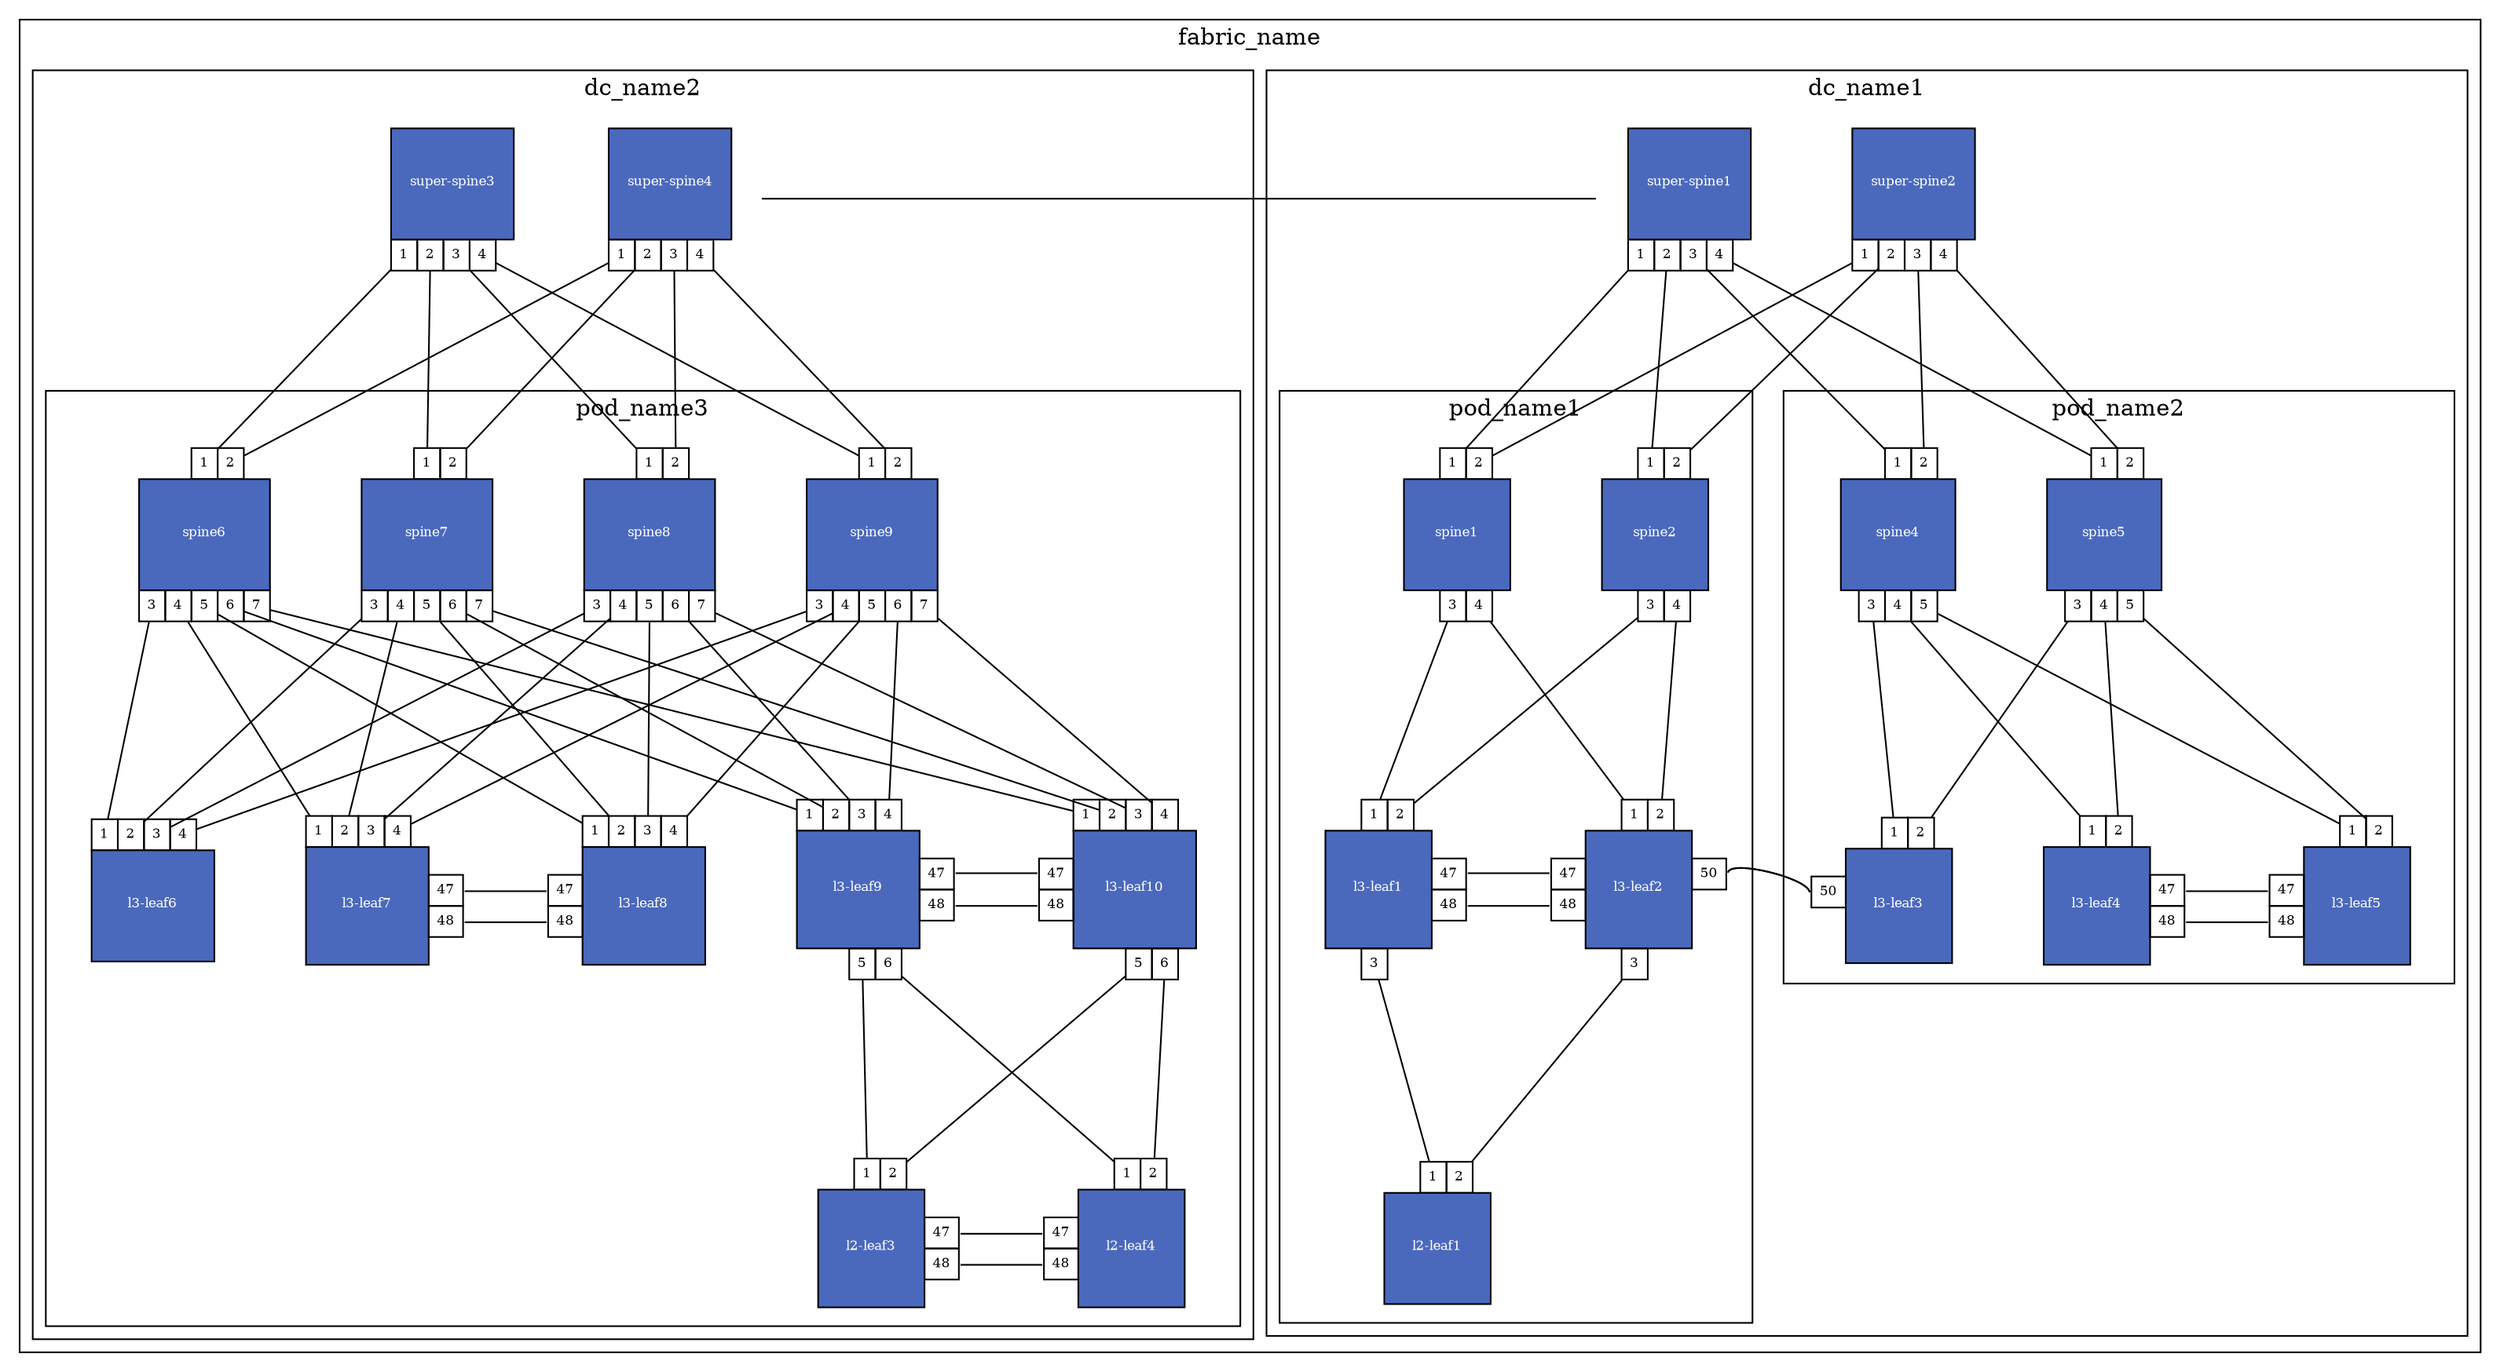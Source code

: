 graph parent {
	graph [splines=line]
	node [fontsize=" 8pt" shape=plaintext]
	edge [center=true concentrate=true fontname=arial fontsize=6 labelfloat=false minlen=2]
	rank=same
	ranksep=0.7
	subgraph cluster_child_fabric_name {
		label=fabric_name
		labelloc=t
		ranksep=0.7
		subgraph cluster_child_dc_name1 {
			label=dc_name1
			labelloc=t
			{
				rank=same
				"super-spine1" [label=<<TABLE BORDER="0" CELLBORDER="1" CELLSPACING="0" CELLPADDING="4"><TR><TD  BORDER="0" > </TD><TD BGCOLOR="#4a69bd" COLSPAN="5" ROWSPAN="4"> <FONT COLOR="#ffffff">super-spine1</FONT> </TD><TD  BORDER="0" > </TD></TR><TR> <TD  BORDER="0" > </TD><TD BORDER="0" > </TD> </TR><TR> <TD  BORDER="0" > </TD><TD BORDER="0" > </TD> </TR><TR> <TD  BORDER="0" > </TD><TD BORDER="0" > </TD> </TR><TR><TD BORDER="0" > </TD><TD PORT="1">1</TD><TD PORT="2">2</TD><TD PORT="3">3</TD><TD PORT="4">4</TD><TD BORDER="0" > </TD><TD BORDER="0" > </TD></TR></TABLE>>]
				"super-spine2" [label=<<TABLE BORDER="0" CELLBORDER="1" CELLSPACING="0" CELLPADDING="4"><TR><TD  BORDER="0" > </TD><TD BGCOLOR="#4a69bd" COLSPAN="5" ROWSPAN="4"> <FONT COLOR="#ffffff">super-spine2</FONT> </TD><TD  BORDER="0" > </TD></TR><TR> <TD  BORDER="0" > </TD><TD BORDER="0" > </TD> </TR><TR> <TD  BORDER="0" > </TD><TD BORDER="0" > </TD> </TR><TR> <TD  BORDER="0" > </TD><TD BORDER="0" > </TD> </TR><TR><TD BORDER="0" > </TD><TD PORT="1">1</TD><TD PORT="2">2</TD><TD PORT="3">3</TD><TD PORT="4">4</TD><TD BORDER="0" > </TD><TD BORDER="0" > </TD></TR></TABLE>>]
			}
			ranksep=0.7
			subgraph cluster_child_pod_name1 {
				label=pod_name1
				labelloc=t
				{
					rank=same
					spine1 [label=<<TABLE BORDER="0" CELLBORDER="1" CELLSPACING="0" CELLPADDING="4"><TR><TD BORDER="0" > </TD><TD BORDER="0" > </TD><TD BORDER="0" > </TD><TD PORT="1">1</TD><TD PORT="2">2</TD><TD BORDER="0" > </TD><TD BORDER="0" > </TD></TR><TR><TD  BORDER="0" > </TD><TD BGCOLOR="#4a69bd" COLSPAN="5" ROWSPAN="4"> <FONT COLOR="#ffffff">spine1</FONT> </TD><TD  BORDER="0" > </TD></TR><TR> <TD  BORDER="0" > </TD><TD BORDER="0" > </TD> </TR><TR> <TD  BORDER="0" > </TD><TD BORDER="0" > </TD> </TR><TR> <TD  BORDER="0" > </TD><TD BORDER="0" > </TD> </TR><TR><TD BORDER="0" > </TD><TD BORDER="0" > </TD><TD BORDER="0" > </TD><TD PORT="3">3</TD><TD PORT="4">4</TD><TD BORDER="0" > </TD><TD BORDER="0" > </TD></TR></TABLE>>]
					spine2 [label=<<TABLE BORDER="0" CELLBORDER="1" CELLSPACING="0" CELLPADDING="4"><TR><TD BORDER="0" > </TD><TD BORDER="0" > </TD><TD BORDER="0" > </TD><TD PORT="1">1</TD><TD PORT="2">2</TD><TD BORDER="0" > </TD><TD BORDER="0" > </TD></TR><TR><TD  BORDER="0" > </TD><TD BGCOLOR="#4a69bd" COLSPAN="5" ROWSPAN="4"> <FONT COLOR="#ffffff">spine2</FONT> </TD><TD  BORDER="0" > </TD></TR><TR> <TD  BORDER="0" > </TD><TD BORDER="0" > </TD> </TR><TR> <TD  BORDER="0" > </TD><TD BORDER="0" > </TD> </TR><TR> <TD  BORDER="0" > </TD><TD BORDER="0" > </TD> </TR><TR><TD BORDER="0" > </TD><TD BORDER="0" > </TD><TD BORDER="0" > </TD><TD PORT="3">3</TD><TD PORT="4">4</TD><TD BORDER="0" > </TD><TD BORDER="0" > </TD></TR></TABLE>>]
				}
				{
					rank=same
					"l3-leaf1" [label=<<TABLE BORDER="0" CELLBORDER="1" CELLSPACING="0" CELLPADDING="4"><TR><TD BORDER="0" > </TD><TD BORDER="0" > </TD><TD BORDER="0" > </TD><TD PORT="1">1</TD><TD PORT="2">2</TD><TD BORDER="0" > </TD><TD BORDER="0" > </TD></TR><TR><TD  BORDER="0" > </TD><TD BGCOLOR="#4a69bd" COLSPAN="5" ROWSPAN="4"> <FONT COLOR="#ffffff">l3-leaf1</FONT> </TD><TD  BORDER="0" > </TD></TR><TR> <TD  BORDER="0" > </TD><TD PORT="47">47</TD></TR><TR> <TD  BORDER="0" > </TD><TD PORT="48">48</TD></TR><TR> <TD  BORDER="0" > </TD><TD BORDER="0" > </TD> </TR><TR><TD BORDER="0" > </TD><TD BORDER="0" > </TD><TD BORDER="0" > </TD><TD PORT="3">3</TD><TD BORDER="0" > </TD><TD BORDER="0" > </TD><TD BORDER="0" > </TD></TR></TABLE>>]
					"l3-leaf2" [label=<<TABLE BORDER="0" CELLBORDER="1" CELLSPACING="0" CELLPADDING="4"><TR><TD BORDER="0" > </TD><TD BORDER="0" > </TD><TD BORDER="0" > </TD><TD PORT="1">1</TD><TD PORT="2">2</TD><TD BORDER="0" > </TD><TD BORDER="0" > </TD></TR><TR><TD  BORDER="0" > </TD><TD BGCOLOR="#4a69bd" COLSPAN="5" ROWSPAN="4"> <FONT COLOR="#ffffff">l3-leaf2</FONT> </TD><TD  BORDER="0" > </TD></TR><TR><TD PORT="47">47</TD><TD PORT="50">50</TD></TR><TR><TD PORT="48">48</TD><TD BORDER="0" > </TD> </TR><TR> <TD  BORDER="0" > </TD><TD BORDER="0" > </TD> </TR><TR><TD BORDER="0" > </TD><TD BORDER="0" > </TD><TD BORDER="0" > </TD><TD PORT="3">3</TD><TD BORDER="0" > </TD><TD BORDER="0" > </TD><TD BORDER="0" > </TD></TR></TABLE>>]
				}
				{
					rank=same
					"l2-leaf1" [label=<<TABLE BORDER="0" CELLBORDER="1" CELLSPACING="0" CELLPADDING="4"><TR><TD BORDER="0" > </TD><TD BORDER="0" > </TD><TD BORDER="0" > </TD><TD PORT="1">1</TD><TD PORT="2">2</TD><TD BORDER="0" > </TD><TD BORDER="0" > </TD></TR><TR><TD  BORDER="0" > </TD><TD BGCOLOR="#4a69bd" COLSPAN="5" ROWSPAN="4"> <FONT COLOR="#ffffff">l2-leaf1</FONT> </TD><TD  BORDER="0" > </TD></TR><TR> <TD  BORDER="0" > </TD><TD BORDER="0" > </TD> </TR><TR> <TD  BORDER="0" > </TD><TD BORDER="0" > </TD> </TR><TR> <TD  BORDER="0" > </TD><TD BORDER="0" > </TD> </TR></TABLE>>]
				}
			}
			ranksep=0.7
			subgraph cluster_child_pod_name2 {
				label=pod_name2
				labelloc=t
				{
					rank=same
				}
				{
					rank=same
					spine4 [label=<<TABLE BORDER="0" CELLBORDER="1" CELLSPACING="0" CELLPADDING="4"><TR><TD BORDER="0" > </TD><TD BORDER="0" > </TD><TD BORDER="0" > </TD><TD PORT="1">1</TD><TD PORT="2">2</TD><TD BORDER="0" > </TD><TD BORDER="0" > </TD></TR><TR><TD  BORDER="0" > </TD><TD BGCOLOR="#4a69bd" COLSPAN="5" ROWSPAN="4"> <FONT COLOR="#ffffff">spine4</FONT> </TD><TD  BORDER="0" > </TD></TR><TR> <TD  BORDER="0" > </TD><TD BORDER="0" > </TD> </TR><TR> <TD  BORDER="0" > </TD><TD BORDER="0" > </TD> </TR><TR> <TD  BORDER="0" > </TD><TD BORDER="0" > </TD> </TR><TR><TD BORDER="0" > </TD><TD BORDER="0" > </TD><TD PORT="3">3</TD><TD PORT="4">4</TD><TD PORT="5">5</TD><TD BORDER="0" > </TD><TD BORDER="0" > </TD></TR></TABLE>>]
					spine5 [label=<<TABLE BORDER="0" CELLBORDER="1" CELLSPACING="0" CELLPADDING="4"><TR><TD BORDER="0" > </TD><TD BORDER="0" > </TD><TD BORDER="0" > </TD><TD PORT="1">1</TD><TD PORT="2">2</TD><TD BORDER="0" > </TD><TD BORDER="0" > </TD></TR><TR><TD  BORDER="0" > </TD><TD BGCOLOR="#4a69bd" COLSPAN="5" ROWSPAN="4"> <FONT COLOR="#ffffff">spine5</FONT> </TD><TD  BORDER="0" > </TD></TR><TR> <TD  BORDER="0" > </TD><TD BORDER="0" > </TD> </TR><TR> <TD  BORDER="0" > </TD><TD BORDER="0" > </TD> </TR><TR> <TD  BORDER="0" > </TD><TD BORDER="0" > </TD> </TR><TR><TD BORDER="0" > </TD><TD BORDER="0" > </TD><TD PORT="3">3</TD><TD PORT="4">4</TD><TD PORT="5">5</TD><TD BORDER="0" > </TD><TD BORDER="0" > </TD></TR></TABLE>>]
				}
				{
					rank=same
					"l3-leaf3" [label=<<TABLE BORDER="0" CELLBORDER="1" CELLSPACING="0" CELLPADDING="4"><TR><TD BORDER="0" > </TD><TD BORDER="0" > </TD><TD BORDER="0" > </TD><TD PORT="1">1</TD><TD PORT="2">2</TD><TD BORDER="0" > </TD><TD BORDER="0" > </TD></TR><TR><TD  BORDER="0" > </TD><TD BGCOLOR="#4a69bd" COLSPAN="5" ROWSPAN="4"> <FONT COLOR="#ffffff">l3-leaf3</FONT> </TD><TD  BORDER="0" > </TD></TR><TR><TD PORT="50">50</TD><TD BORDER="0" > </TD> </TR><TR> <TD  BORDER="0" > </TD><TD BORDER="0" > </TD> </TR><TR> <TD  BORDER="0" > </TD><TD BORDER="0" > </TD> </TR></TABLE>>]
					"l3-leaf4" [label=<<TABLE BORDER="0" CELLBORDER="1" CELLSPACING="0" CELLPADDING="4"><TR><TD BORDER="0" > </TD><TD BORDER="0" > </TD><TD BORDER="0" > </TD><TD PORT="1">1</TD><TD PORT="2">2</TD><TD BORDER="0" > </TD><TD BORDER="0" > </TD></TR><TR><TD  BORDER="0" > </TD><TD BGCOLOR="#4a69bd" COLSPAN="5" ROWSPAN="4"> <FONT COLOR="#ffffff">l3-leaf4</FONT> </TD><TD  BORDER="0" > </TD></TR><TR> <TD  BORDER="0" > </TD><TD PORT="47">47</TD></TR><TR> <TD  BORDER="0" > </TD><TD PORT="48">48</TD></TR><TR> <TD  BORDER="0" > </TD><TD BORDER="0" > </TD> </TR></TABLE>>]
					"l3-leaf5" [label=<<TABLE BORDER="0" CELLBORDER="1" CELLSPACING="0" CELLPADDING="4"><TR><TD BORDER="0" > </TD><TD BORDER="0" > </TD><TD BORDER="0" > </TD><TD PORT="1">1</TD><TD PORT="2">2</TD><TD BORDER="0" > </TD><TD BORDER="0" > </TD></TR><TR><TD  BORDER="0" > </TD><TD BGCOLOR="#4a69bd" COLSPAN="5" ROWSPAN="4"> <FONT COLOR="#ffffff">l3-leaf5</FONT> </TD><TD  BORDER="0" > </TD></TR><TR><TD PORT="47">47</TD><TD BORDER="0" > </TD> </TR><TR><TD PORT="48">48</TD><TD BORDER="0" > </TD> </TR><TR> <TD  BORDER="0" > </TD><TD BORDER="0" > </TD> </TR></TABLE>>]
				}
			}
		}
		ranksep=0.7
		subgraph cluster_child_dc_name2 {
			label=dc_name2
			labelloc=t
			{
				rank=same
				"super-spine3" [label=<<TABLE BORDER="0" CELLBORDER="1" CELLSPACING="0" CELLPADDING="4"><TR><TD  BORDER="0" > </TD><TD BGCOLOR="#4a69bd" COLSPAN="5" ROWSPAN="4"> <FONT COLOR="#ffffff">super-spine3</FONT> </TD><TD  BORDER="0" > </TD></TR><TR> <TD  BORDER="0" > </TD><TD BORDER="0" > </TD> </TR><TR> <TD  BORDER="0" > </TD><TD BORDER="0" > </TD> </TR><TR> <TD  BORDER="0" > </TD><TD BORDER="0" > </TD> </TR><TR><TD BORDER="0" > </TD><TD PORT="1">1</TD><TD PORT="2">2</TD><TD PORT="3">3</TD><TD PORT="4">4</TD><TD BORDER="0" > </TD><TD BORDER="0" > </TD></TR></TABLE>>]
				"super-spine4" [label=<<TABLE BORDER="0" CELLBORDER="1" CELLSPACING="0" CELLPADDING="4"><TR><TD  BORDER="0" > </TD><TD BGCOLOR="#4a69bd" COLSPAN="5" ROWSPAN="4"> <FONT COLOR="#ffffff">super-spine4</FONT> </TD><TD  BORDER="0" > </TD></TR><TR> <TD  BORDER="0" > </TD><TD BORDER="0" > </TD> </TR><TR> <TD  BORDER="0" > </TD><TD BORDER="0" > </TD> </TR><TR> <TD  BORDER="0" > </TD><TD BORDER="0" > </TD> </TR><TR><TD BORDER="0" > </TD><TD PORT="1">1</TD><TD PORT="2">2</TD><TD PORT="3">3</TD><TD PORT="4">4</TD><TD BORDER="0" > </TD><TD BORDER="0" > </TD></TR></TABLE>>]
			}
			ranksep=0.7
			subgraph cluster_child_pod_name3 {
				label=pod_name3
				labelloc=t
				{
					rank=same
					spine6 [label=<<TABLE BORDER="0" CELLBORDER="1" CELLSPACING="0" CELLPADDING="4"><TR><TD BORDER="0" > </TD><TD BORDER="0" > </TD><TD BORDER="0" > </TD><TD PORT="1">1</TD><TD PORT="2">2</TD><TD BORDER="0" > </TD><TD BORDER="0" > </TD></TR><TR><TD  BORDER="0" > </TD><TD BGCOLOR="#4a69bd" COLSPAN="5" ROWSPAN="4"> <FONT COLOR="#ffffff">spine6</FONT> </TD><TD  BORDER="0" > </TD></TR><TR> <TD  BORDER="0" > </TD><TD BORDER="0" > </TD> </TR><TR> <TD  BORDER="0" > </TD><TD BORDER="0" > </TD> </TR><TR> <TD  BORDER="0" > </TD><TD BORDER="0" > </TD> </TR><TR><TD BORDER="0" > </TD><TD PORT="3">3</TD><TD PORT="4">4</TD><TD PORT="5">5</TD><TD PORT="6">6</TD><TD PORT="7">7</TD><TD BORDER="0" > </TD></TR></TABLE>>]
					spine7 [label=<<TABLE BORDER="0" CELLBORDER="1" CELLSPACING="0" CELLPADDING="4"><TR><TD BORDER="0" > </TD><TD BORDER="0" > </TD><TD BORDER="0" > </TD><TD PORT="1">1</TD><TD PORT="2">2</TD><TD BORDER="0" > </TD><TD BORDER="0" > </TD></TR><TR><TD  BORDER="0" > </TD><TD BGCOLOR="#4a69bd" COLSPAN="5" ROWSPAN="4"> <FONT COLOR="#ffffff">spine7</FONT> </TD><TD  BORDER="0" > </TD></TR><TR> <TD  BORDER="0" > </TD><TD BORDER="0" > </TD> </TR><TR> <TD  BORDER="0" > </TD><TD BORDER="0" > </TD> </TR><TR> <TD  BORDER="0" > </TD><TD BORDER="0" > </TD> </TR><TR><TD BORDER="0" > </TD><TD PORT="3">3</TD><TD PORT="4">4</TD><TD PORT="5">5</TD><TD PORT="6">6</TD><TD PORT="7">7</TD><TD BORDER="0" > </TD></TR></TABLE>>]
					spine8 [label=<<TABLE BORDER="0" CELLBORDER="1" CELLSPACING="0" CELLPADDING="4"><TR><TD BORDER="0" > </TD><TD BORDER="0" > </TD><TD BORDER="0" > </TD><TD PORT="1">1</TD><TD PORT="2">2</TD><TD BORDER="0" > </TD><TD BORDER="0" > </TD></TR><TR><TD  BORDER="0" > </TD><TD BGCOLOR="#4a69bd" COLSPAN="5" ROWSPAN="4"> <FONT COLOR="#ffffff">spine8</FONT> </TD><TD  BORDER="0" > </TD></TR><TR> <TD  BORDER="0" > </TD><TD BORDER="0" > </TD> </TR><TR> <TD  BORDER="0" > </TD><TD BORDER="0" > </TD> </TR><TR> <TD  BORDER="0" > </TD><TD BORDER="0" > </TD> </TR><TR><TD BORDER="0" > </TD><TD PORT="3">3</TD><TD PORT="4">4</TD><TD PORT="5">5</TD><TD PORT="6">6</TD><TD PORT="7">7</TD><TD BORDER="0" > </TD></TR></TABLE>>]
					spine9 [label=<<TABLE BORDER="0" CELLBORDER="1" CELLSPACING="0" CELLPADDING="4"><TR><TD BORDER="0" > </TD><TD BORDER="0" > </TD><TD BORDER="0" > </TD><TD PORT="1">1</TD><TD PORT="2">2</TD><TD BORDER="0" > </TD><TD BORDER="0" > </TD></TR><TR><TD  BORDER="0" > </TD><TD BGCOLOR="#4a69bd" COLSPAN="5" ROWSPAN="4"> <FONT COLOR="#ffffff">spine9</FONT> </TD><TD  BORDER="0" > </TD></TR><TR> <TD  BORDER="0" > </TD><TD BORDER="0" > </TD> </TR><TR> <TD  BORDER="0" > </TD><TD BORDER="0" > </TD> </TR><TR> <TD  BORDER="0" > </TD><TD BORDER="0" > </TD> </TR><TR><TD BORDER="0" > </TD><TD PORT="3">3</TD><TD PORT="4">4</TD><TD PORT="5">5</TD><TD PORT="6">6</TD><TD PORT="7">7</TD><TD BORDER="0" > </TD></TR></TABLE>>]
				}
				{
					rank=same
					"l3-leaf6" [label=<<TABLE BORDER="0" CELLBORDER="1" CELLSPACING="0" CELLPADDING="4"><TR><TD BORDER="0" > </TD><TD PORT="1">1</TD><TD PORT="2">2</TD><TD PORT="3">3</TD><TD PORT="4">4</TD><TD BORDER="0" > </TD><TD BORDER="0" > </TD></TR><TR><TD  BORDER="0" > </TD><TD BGCOLOR="#4a69bd" COLSPAN="5" ROWSPAN="4"> <FONT COLOR="#ffffff">l3-leaf6</FONT> </TD><TD  BORDER="0" > </TD></TR><TR> <TD  BORDER="0" > </TD><TD BORDER="0" > </TD> </TR><TR> <TD  BORDER="0" > </TD><TD BORDER="0" > </TD> </TR><TR> <TD  BORDER="0" > </TD><TD BORDER="0" > </TD> </TR></TABLE>>]
					"l3-leaf7" [label=<<TABLE BORDER="0" CELLBORDER="1" CELLSPACING="0" CELLPADDING="4"><TR><TD BORDER="0" > </TD><TD PORT="1">1</TD><TD PORT="2">2</TD><TD PORT="3">3</TD><TD PORT="4">4</TD><TD BORDER="0" > </TD><TD BORDER="0" > </TD></TR><TR><TD  BORDER="0" > </TD><TD BGCOLOR="#4a69bd" COLSPAN="5" ROWSPAN="4"> <FONT COLOR="#ffffff">l3-leaf7</FONT> </TD><TD  BORDER="0" > </TD></TR><TR> <TD  BORDER="0" > </TD><TD PORT="47">47</TD></TR><TR> <TD  BORDER="0" > </TD><TD PORT="48">48</TD></TR><TR> <TD  BORDER="0" > </TD><TD BORDER="0" > </TD> </TR></TABLE>>]
					"l3-leaf8" [label=<<TABLE BORDER="0" CELLBORDER="1" CELLSPACING="0" CELLPADDING="4"><TR><TD BORDER="0" > </TD><TD PORT="1">1</TD><TD PORT="2">2</TD><TD PORT="3">3</TD><TD PORT="4">4</TD><TD BORDER="0" > </TD><TD BORDER="0" > </TD></TR><TR><TD  BORDER="0" > </TD><TD BGCOLOR="#4a69bd" COLSPAN="5" ROWSPAN="4"> <FONT COLOR="#ffffff">l3-leaf8</FONT> </TD><TD  BORDER="0" > </TD></TR><TR><TD PORT="47">47</TD><TD BORDER="0" > </TD> </TR><TR><TD PORT="48">48</TD><TD BORDER="0" > </TD> </TR><TR> <TD  BORDER="0" > </TD><TD BORDER="0" > </TD> </TR></TABLE>>]
					"l3-leaf9" [label=<<TABLE BORDER="0" CELLBORDER="1" CELLSPACING="0" CELLPADDING="4"><TR><TD BORDER="0" > </TD><TD PORT="1">1</TD><TD PORT="2">2</TD><TD PORT="3">3</TD><TD PORT="4">4</TD><TD BORDER="0" > </TD><TD BORDER="0" > </TD></TR><TR><TD  BORDER="0" > </TD><TD BGCOLOR="#4a69bd" COLSPAN="5" ROWSPAN="4"> <FONT COLOR="#ffffff">l3-leaf9</FONT> </TD><TD  BORDER="0" > </TD></TR><TR> <TD  BORDER="0" > </TD><TD PORT="47">47</TD></TR><TR> <TD  BORDER="0" > </TD><TD PORT="48">48</TD></TR><TR> <TD  BORDER="0" > </TD><TD BORDER="0" > </TD> </TR><TR><TD BORDER="0" > </TD><TD BORDER="0" > </TD><TD BORDER="0" > </TD><TD PORT="5">5</TD><TD PORT="6">6</TD><TD BORDER="0" > </TD><TD BORDER="0" > </TD></TR></TABLE>>]
					"l3-leaf10" [label=<<TABLE BORDER="0" CELLBORDER="1" CELLSPACING="0" CELLPADDING="4"><TR><TD BORDER="0" > </TD><TD PORT="1">1</TD><TD PORT="2">2</TD><TD PORT="3">3</TD><TD PORT="4">4</TD><TD BORDER="0" > </TD><TD BORDER="0" > </TD></TR><TR><TD  BORDER="0" > </TD><TD BGCOLOR="#4a69bd" COLSPAN="5" ROWSPAN="4"> <FONT COLOR="#ffffff">l3-leaf10</FONT> </TD><TD  BORDER="0" > </TD></TR><TR><TD PORT="47">47</TD><TD BORDER="0" > </TD> </TR><TR><TD PORT="48">48</TD><TD BORDER="0" > </TD> </TR><TR> <TD  BORDER="0" > </TD><TD BORDER="0" > </TD> </TR><TR><TD BORDER="0" > </TD><TD BORDER="0" > </TD><TD BORDER="0" > </TD><TD PORT="5">5</TD><TD PORT="6">6</TD><TD BORDER="0" > </TD><TD BORDER="0" > </TD></TR></TABLE>>]
				}
				{
					rank=same
					"l2-leaf3" [label=<<TABLE BORDER="0" CELLBORDER="1" CELLSPACING="0" CELLPADDING="4"><TR><TD BORDER="0" > </TD><TD BORDER="0" > </TD><TD BORDER="0" > </TD><TD PORT="1">1</TD><TD PORT="2">2</TD><TD BORDER="0" > </TD><TD BORDER="0" > </TD></TR><TR><TD  BORDER="0" > </TD><TD BGCOLOR="#4a69bd" COLSPAN="5" ROWSPAN="4"> <FONT COLOR="#ffffff">l2-leaf3</FONT> </TD><TD  BORDER="0" > </TD></TR><TR> <TD  BORDER="0" > </TD><TD PORT="47">47</TD></TR><TR> <TD  BORDER="0" > </TD><TD PORT="48">48</TD></TR><TR> <TD  BORDER="0" > </TD><TD BORDER="0" > </TD> </TR></TABLE>>]
					"l2-leaf4" [label=<<TABLE BORDER="0" CELLBORDER="1" CELLSPACING="0" CELLPADDING="4"><TR><TD BORDER="0" > </TD><TD BORDER="0" > </TD><TD BORDER="0" > </TD><TD PORT="1">1</TD><TD PORT="2">2</TD><TD BORDER="0" > </TD><TD BORDER="0" > </TD></TR><TR><TD  BORDER="0" > </TD><TD BGCOLOR="#4a69bd" COLSPAN="5" ROWSPAN="4"> <FONT COLOR="#ffffff">l2-leaf4</FONT> </TD><TD  BORDER="0" > </TD></TR><TR><TD PORT="47">47</TD><TD BORDER="0" > </TD> </TR><TR><TD PORT="48">48</TD><TD BORDER="0" > </TD> </TR><TR> <TD  BORDER="0" > </TD><TD BORDER="0" > </TD> </TR></TABLE>>]
				}
			}
		}
	}
	"super-spine1":50 -- "super-spine4":50 [constraint=false]
	"super-spine1":1 -- spine1:1
	"super-spine1":2 -- spine2:1
	"super-spine1":3 -- spine4:1
	"super-spine1":4 -- spine5:1
	"super-spine2":1 -- spine1:2
	"super-spine2":2 -- spine2:2
	"super-spine2":3 -- spine4:2
	"super-spine2":4 -- spine5:2
	spine2:3 -- "l3-leaf1":2
	spine2:4 -- "l3-leaf2":2
	"l3-leaf1":3 -- "l2-leaf1":1
	"l3-leaf1":47 -- "l3-leaf2":47
	"l3-leaf1":48 -- "l3-leaf2":48
	spine1:3 -- "l3-leaf1":1
	spine1:4 -- "l3-leaf2":1
	"l3-leaf2":50 -- "l3-leaf3":50 [constraint=false]
	"l3-leaf2":3 -- "l2-leaf1":2
	"l3-leaf3":1 -- spine4:3
	"l3-leaf3":2 -- spine5:3
	spine4:4 -- "l3-leaf4":1
	spine4:5 -- "l3-leaf5":1
	spine5:4 -- "l3-leaf4":2
	spine5:5 -- "l3-leaf5":2
	"l3-leaf5":47 -- "l3-leaf4":47
	"l3-leaf5":48 -- "l3-leaf4":48
	"super-spine3":1 -- spine6:1
	"super-spine3":2 -- spine7:1
	"super-spine3":3 -- spine8:1
	"super-spine3":4 -- spine9:1
	"super-spine4":1 -- spine6:2
	"super-spine4":2 -- spine7:2
	"super-spine4":3 -- spine8:2
	"super-spine4":4 -- spine9:2
	"l3-leaf7":47 -- "l3-leaf8":47
	"l3-leaf7":48 -- "l3-leaf8":48
	spine7:3 -- "l3-leaf6":2
	spine7:4 -- "l3-leaf7":2
	spine7:5 -- "l3-leaf8":2
	spine7:6 -- "l3-leaf9":2
	spine7:7 -- "l3-leaf10":2
	spine6:3 -- "l3-leaf6":1
	spine6:4 -- "l3-leaf7":1
	spine6:5 -- "l3-leaf8":1
	spine6:6 -- "l3-leaf9":1
	spine6:7 -- "l3-leaf10":1
	"l2-leaf3":47 -- "l2-leaf4":47
	"l2-leaf3":48 -- "l2-leaf4":48
	"l3-leaf10":47 -- "l3-leaf9":47
	"l3-leaf10":48 -- "l3-leaf9":48
	"l3-leaf10":5 -- "l2-leaf3":2
	"l3-leaf10":6 -- "l2-leaf4":2
	"l3-leaf9":5 -- "l2-leaf3":1
	"l3-leaf9":6 -- "l2-leaf4":1
	spine8:3 -- "l3-leaf6":3
	spine8:4 -- "l3-leaf7":3
	spine8:5 -- "l3-leaf8":3
	spine8:6 -- "l3-leaf9":3
	spine8:7 -- "l3-leaf10":3
	spine9:3 -- "l3-leaf6":4
	spine9:4 -- "l3-leaf7":4
	spine9:5 -- "l3-leaf8":4
	spine9:6 -- "l3-leaf9":4
	spine9:7 -- "l3-leaf10":4
}
